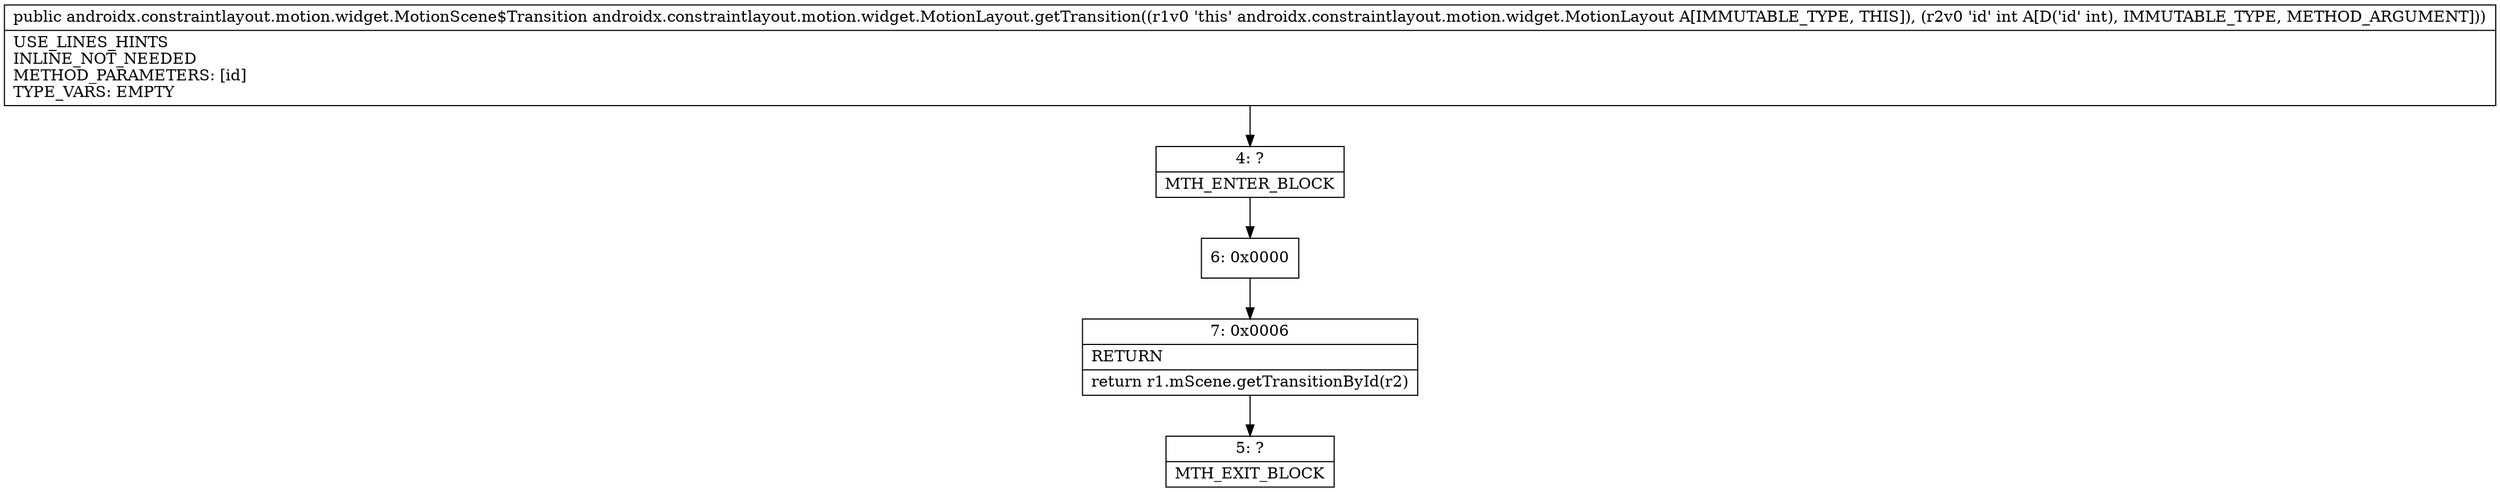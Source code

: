 digraph "CFG forandroidx.constraintlayout.motion.widget.MotionLayout.getTransition(I)Landroidx\/constraintlayout\/motion\/widget\/MotionScene$Transition;" {
Node_4 [shape=record,label="{4\:\ ?|MTH_ENTER_BLOCK\l}"];
Node_6 [shape=record,label="{6\:\ 0x0000}"];
Node_7 [shape=record,label="{7\:\ 0x0006|RETURN\l|return r1.mScene.getTransitionById(r2)\l}"];
Node_5 [shape=record,label="{5\:\ ?|MTH_EXIT_BLOCK\l}"];
MethodNode[shape=record,label="{public androidx.constraintlayout.motion.widget.MotionScene$Transition androidx.constraintlayout.motion.widget.MotionLayout.getTransition((r1v0 'this' androidx.constraintlayout.motion.widget.MotionLayout A[IMMUTABLE_TYPE, THIS]), (r2v0 'id' int A[D('id' int), IMMUTABLE_TYPE, METHOD_ARGUMENT]))  | USE_LINES_HINTS\lINLINE_NOT_NEEDED\lMETHOD_PARAMETERS: [id]\lTYPE_VARS: EMPTY\l}"];
MethodNode -> Node_4;Node_4 -> Node_6;
Node_6 -> Node_7;
Node_7 -> Node_5;
}

